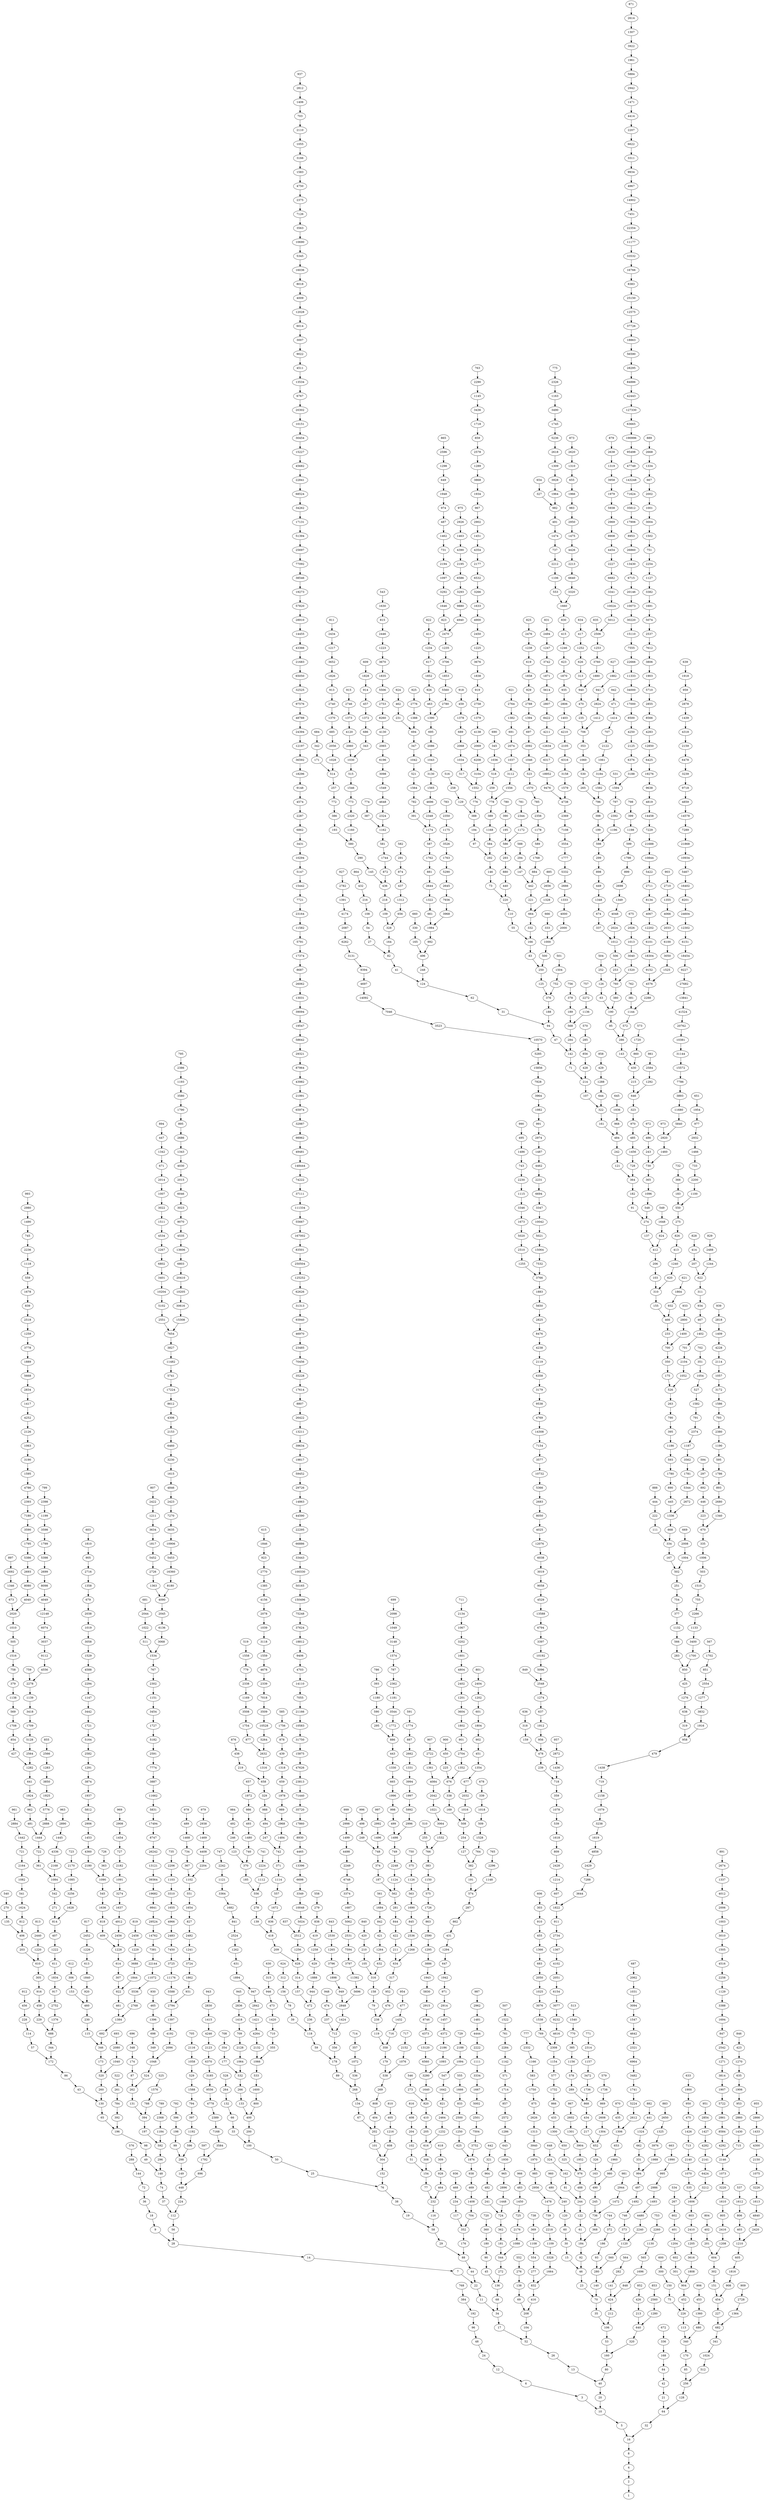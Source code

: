 strict digraph  {
	2 -> 1;
	3 -> 10;
	4 -> 2;
	5 -> 16;
	6 -> 3;
	7 -> 22;
	8 -> 4;
	9 -> 28;
	10 -> 5;
	11 -> 34;
	12 -> 6;
	13 -> 40;
	14 -> 7;
	15 -> 46;
	16 -> 8;
	17 -> 52;
	18 -> 9;
	19 -> 58;
	20 -> 10;
	21 -> 64;
	22 -> 11;
	23 -> 70;
	24 -> 12;
	25 -> 76;
	26 -> 13;
	27 -> 82;
	28 -> 14;
	29 -> 88;
	30 -> 15;
	31 -> 94;
	32 -> 16;
	33 -> 100;
	4130 -> 2065;
	35 -> 106;
	36 -> 18;
	4102 -> 2051;
	38 -> 19;
	39 -> 118;
	40 -> 20;
	41 -> 124;
	42 -> 21;
	43 -> 130;
	44 -> 22;
	45 -> 136;
	46 -> 23;
	47 -> 142;
	48 -> 24;
	49 -> 148;
	50 -> 25;
	51 -> 154;
	52 -> 26;
	53 -> 160;
	54 -> 27;
	8201 -> 24604;
	56 -> 28;
	57 -> 172;
	58 -> 29;
	59 -> 178;
	60 -> 30;
	61 -> 184;
	62 -> 31;
	63 -> 190;
	64 -> 32;
	65 -> 196;
	66 -> 33;
	67 -> 202;
	68 -> 34;
	69 -> 208;
	70 -> 35;
	71 -> 214;
	72 -> 36;
	73 -> 220;
	74 -> 37;
	75 -> 226;
	76 -> 38;
	77 -> 232;
	78 -> 39;
	79 -> 238;
	80 -> 40;
	81 -> 244;
	82 -> 41;
	83 -> 250;
	84 -> 42;
	85 -> 256;
	86 -> 43;
	87 -> 262;
	88 -> 44;
	89 -> 268;
	90 -> 45;
	91 -> 274;
	92 -> 46;
	93 -> 280;
	55 -> 166;
	95 -> 286;
	96 -> 48;
	97 -> 292;
	98 -> 49;
	99 -> 298;
	100 -> 50;
	101 -> 304;
	102 -> 51;
	103 -> 310;
	104 -> 52;
	105 -> 316;
	106 -> 53;
	107 -> 322;
	108 -> 54;
	16402 -> 8201;
	110 -> 55;
	111 -> 334;
	112 -> 56;
	113 -> 340;
	4210 -> 2105;
	115 -> 346;
	116 -> 58;
	117 -> 352;
	118 -> 59;
	119 -> 358;
	120 -> 60;
	121 -> 364;
	122 -> 61;
	123 -> 370;
	124 -> 62;
	125 -> 376;
	126 -> 63;
	127 -> 382;
	128 -> 64;
	129 -> 388;
	130 -> 65;
	131 -> 394;
	132 -> 66;
	133 -> 400;
	134 -> 67;
	135 -> 406;
	136 -> 68;
	137 -> 412;
	138 -> 69;
	139 -> 418;
	140 -> 70;
	141 -> 424;
	4238 -> 2119;
	143 -> 430;
	144 -> 72;
	4120 -> 2060;
	146 -> 73;
	147 -> 442;
	148 -> 74;
	149 -> 448;
	4246 -> 2123;
	151 -> 454;
	152 -> 76;
	153 -> 460;
	4250 -> 2125;
	155 -> 466;
	156 -> 78;
	157 -> 472;
	158 -> 79;
	159 -> 478;
	160 -> 80;
	161 -> 484;
	162 -> 81;
	163 -> 490;
	164 -> 82;
	165 -> 496;
	166 -> 83;
	167 -> 502;
	4264 -> 2132;
	169 -> 508;
	170 -> 85;
	171 -> 514;
	172 -> 86;
	173 -> 520;
	174 -> 87;
	175 -> 526;
	176 -> 88;
	177 -> 532;
	178 -> 89;
	179 -> 538;
	180 -> 90;
	181 -> 544;
	182 -> 91;
	183 -> 550;
	184 -> 92;
	185 -> 556;
	186 -> 93;
	187 -> 562;
	188 -> 94;
	189 -> 568;
	190 -> 95;
	191 -> 574;
	192 -> 96;
	193 -> 580;
	194 -> 97;
	195 -> 586;
	4292 -> 2146;
	197 -> 592;
	198 -> 99;
	199 -> 598;
	200 -> 100;
	201 -> 604;
	202 -> 101;
	203 -> 610;
	204 -> 102;
	205 -> 616;
	206 -> 103;
	207 -> 622;
	208 -> 104;
	209 -> 628;
	210 -> 105;
	211 -> 634;
	212 -> 106;
	213 -> 640;
	214 -> 107;
	215 -> 646;
	216 -> 108;
	217 -> 652;
	218 -> 109;
	219 -> 658;
	220 -> 110;
	221 -> 664;
	222 -> 111;
	223 -> 670;
	224 -> 112;
	225 -> 676;
	226 -> 113;
	227 -> 682;
	228 -> 114;
	229 -> 688;
	230 -> 115;
	231 -> 694;
	232 -> 116;
	233 -> 700;
	234 -> 117;
	235 -> 706;
	236 -> 118;
	237 -> 712;
	238 -> 119;
	239 -> 718;
	240 -> 120;
	241 -> 724;
	242 -> 121;
	243 -> 730;
	244 -> 122;
	245 -> 736;
	246 -> 123;
	37111 -> 111334;
	248 -> 124;
	249 -> 748;
	250 -> 125;
	251 -> 754;
	252 -> 126;
	253 -> 760;
	254 -> 127;
	255 -> 766;
	256 -> 128;
	257 -> 772;
	258 -> 129;
	259 -> 778;
	438 -> 219;
	261 -> 784;
	262 -> 131;
	263 -> 790;
	4360 -> 2180;
	265 -> 796;
	266 -> 133;
	267 -> 802;
	268 -> 134;
	269 -> 808;
	270 -> 135;
	271 -> 814;
	272 -> 136;
	273 -> 820;
	274 -> 137;
	275 -> 826;
	276 -> 138;
	4373 -> 13120;
	278 -> 139;
	279 -> 838;
	280 -> 140;
	281 -> 844;
	20762 -> 10381;
	283 -> 850;
	8476 -> 4238;
	285 -> 856;
	286 -> 143;
	287 -> 862;
	288 -> 144;
	289 -> 868;
	290 -> 145;
	291 -> 874;
	292 -> 146;
	293 -> 880;
	4390 -> 2195;
	295 -> 886;
	296 -> 148;
	297 -> 892;
	298 -> 149;
	299 -> 898;
	300 -> 150;
	301 -> 904;
	302 -> 151;
	303 -> 910;
	304 -> 152;
	305 -> 916;
	306 -> 153;
	307 -> 922;
	8500 -> 4250;
	309 -> 928;
	310 -> 155;
	311 -> 934;
	312 -> 156;
	313 -> 940;
	314 -> 157;
	315 -> 946;
	316 -> 158;
	317 -> 952;
	4414 -> 2207;
	319 -> 958;
	320 -> 160;
	321 -> 964;
	322 -> 161;
	323 -> 970;
	324 -> 162;
	325 -> 976;
	326 -> 163;
	327 -> 982;
	328 -> 164;
	329 -> 988;
	4426 -> 2213;
	331 -> 994;
	332 -> 166;
	738 -> 369;
	334 -> 167;
	335 -> 1006;
	336 -> 168;
	337 -> 1012;
	338 -> 169;
	339 -> 1018;
	340 -> 170;
	341 -> 1024;
	342 -> 171;
	343 -> 1030;
	344 -> 172;
	345 -> 1036;
	346 -> 173;
	347 -> 1042;
	348 -> 174;
	349 -> 1048;
	350 -> 175;
	351 -> 1054;
	352 -> 176;
	353 -> 1060;
	127330 -> 63665;
	355 -> 1066;
	356 -> 178;
	111334 -> 55667;
	4454 -> 2227;
	359 -> 1078;
	360 -> 180;
	361 -> 1084;
	362 -> 181;
	13031 -> 39094;
	364 -> 182;
	365 -> 1096;
	366 -> 183;
	367 -> 1102;
	368 -> 184;
	4465 -> 13396;
	370 -> 185;
	371 -> 1114;
	372 -> 186;
	373 -> 1120;
	8566 -> 4283;
	375 -> 1126;
	376 -> 188;
	377 -> 1132;
	378 -> 189;
	379 -> 1138;
	380 -> 190;
	381 -> 1144;
	382 -> 191;
	383 -> 1150;
	4480 -> 2240;
	385 -> 1156;
	386 -> 193;
	387 -> 1162;
	388 -> 194;
	389 -> 1168;
	390 -> 195;
	391 -> 1174;
	8584 -> 4292;
	393 -> 1180;
	394 -> 197;
	395 -> 1186;
	396 -> 198;
	397 -> 1192;
	398 -> 199;
	399 -> 1198;
	400 -> 200;
	401 -> 1204;
	4498 -> 2249;
	403 -> 1210;
	404 -> 202;
	4846 -> 2423;
	406 -> 203;
	407 -> 1222;
	408 -> 204;
	409 -> 1228;
	410 -> 205;
	411 -> 1234;
	412 -> 206;
	413 -> 1240;
	414 -> 207;
	4511 -> 13534;
	416 -> 208;
	417 -> 1252;
	418 -> 209;
	419 -> 1258;
	8612 -> 4306;
	421 -> 1264;
	422 -> 211;
	423 -> 1270;
	424 -> 212;
	425 -> 1276;
	426 -> 213;
	427 -> 1282;
	428 -> 214;
	429 -> 1288;
	430 -> 215;
	431 -> 1294;
	432 -> 216;
	433 -> 1300;
	434 -> 217;
	435 -> 1306;
	436 -> 218;
	437 -> 1312;
	4534 -> 2267;
	439 -> 1318;
	440 -> 220;
	441 -> 1324;
	442 -> 221;
	443 -> 1330;
	444 -> 222;
	445 -> 1336;
	446 -> 223;
	447 -> 1342;
	448 -> 224;
	449 -> 1348;
	450 -> 225;
	451 -> 1354;
	452 -> 226;
	453 -> 1360;
	454 -> 227;
	455 -> 1366;
	456 -> 228;
	457 -> 1372;
	458 -> 229;
	459 -> 1378;
	460 -> 230;
	461 -> 1384;
	462 -> 231;
	463 -> 1390;
	464 -> 232;
	465 -> 1396;
	466 -> 233;
	467 -> 1402;
	468 -> 234;
	4174 -> 2087;
	470 -> 235;
	471 -> 1414;
	472 -> 236;
	473 -> 1420;
	474 -> 237;
	475 -> 1426;
	476 -> 238;
	4858 -> 2429;
	4574 -> 2287;
	479 -> 1438;
	480 -> 240;
	481 -> 1444;
	482 -> 241;
	483 -> 1450;
	484 -> 242;
	485 -> 1456;
	486 -> 243;
	487 -> 1462;
	488 -> 244;
	33532 -> 16766;
	490 -> 245;
	491 -> 1474;
	4588 -> 2294;
	493 -> 1480;
	74222 -> 37111;
	8687 -> 26062;
	496 -> 248;
	497 -> 1492;
	498 -> 249;
	499 -> 1498;
	500 -> 250;
	501 -> 1504;
	502 -> 251;
	503 -> 1510;
	504 -> 252;
	505 -> 1516;
	506 -> 253;
	507 -> 1522;
	508 -> 254;
	509 -> 1528;
	510 -> 255;
	511 -> 1534;
	512 -> 256;
	513 -> 1540;
	514 -> 257;
	515 -> 1546;
	516 -> 258;
	517 -> 1552;
	518 -> 259;
	519 -> 1558;
	520 -> 260;
	521 -> 1564;
	522 -> 261;
	523 -> 1570;
	524 -> 262;
	525 -> 1576;
	526 -> 263;
	527 -> 1582;
	528 -> 264;
	529 -> 1588;
	530 -> 265;
	531 -> 1594;
	532 -> 266;
	533 -> 1600;
	534 -> 267;
	535 -> 1606;
	536 -> 268;
	537 -> 1612;
	538 -> 269;
	539 -> 1618;
	540 -> 270;
	541 -> 1624;
	542 -> 271;
	543 -> 1630;
	544 -> 272;
	545 -> 1636;
	4642 -> 2321;
	547 -> 1642;
	548 -> 274;
	549 -> 1648;
	550 -> 275;
	551 -> 1654;
	552 -> 276;
	553 -> 1660;
	554 -> 277;
	8747 -> 26242;
	556 -> 278;
	557 -> 1672;
	558 -> 279;
	559 -> 1678;
	560 -> 280;
	561 -> 1684;
	12850 -> 6425;
	563 -> 1690;
	41524 -> 20762;
	565 -> 1696;
	566 -> 283;
	567 -> 1702;
	568 -> 284;
	569 -> 1708;
	570 -> 285;
	571 -> 1714;
	572 -> 286;
	573 -> 1720;
	574 -> 287;
	575 -> 1726;
	576 -> 288;
	4192 -> 2096;
	578 -> 289;
	579 -> 1738;
	580 -> 290;
	581 -> 1744;
	4678 -> 2339;
	583 -> 1750;
	584 -> 292;
	585 -> 1756;
	586 -> 293;
	587 -> 1762;
	588 -> 294;
	589 -> 1768;
	590 -> 295;
	591 -> 1774;
	592 -> 296;
	593 -> 1780;
	594 -> 297;
	595 -> 1786;
	596 -> 298;
	597 -> 1792;
	598 -> 299;
	599 -> 1798;
	4696 -> 2348;
	601 -> 1804;
	602 -> 301;
	603 -> 1810;
	604 -> 302;
	605 -> 1816;
	606 -> 303;
	607 -> 1822;
	608 -> 304;
	609 -> 1828;
	610 -> 305;
	611 -> 1834;
	612 -> 306;
	613 -> 1840;
	614 -> 307;
	8807 -> 26422;
	616 -> 308;
	617 -> 1852;
	618 -> 309;
	619 -> 1858;
	620 -> 310;
	621 -> 1864;
	622 -> 311;
	623 -> 1870;
	624 -> 312;
	625 -> 1876;
	626 -> 313;
	627 -> 1882;
	628 -> 314;
	629 -> 1888;
	630 -> 315;
	631 -> 1894;
	632 -> 316;
	633 -> 1900;
	634 -> 317;
	635 -> 1906;
	636 -> 318;
	637 -> 1912;
	638 -> 319;
	639 -> 1918;
	640 -> 320;
	641 -> 1924;
	4738 -> 2369;
	643 -> 1930;
	644 -> 322;
	645 -> 1936;
	646 -> 323;
	647 -> 1942;
	250504 -> 125252;
	649 -> 1948;
	650 -> 325;
	651 -> 1954;
	652 -> 326;
	653 -> 1960;
	4750 -> 2375;
	655 -> 1966;
	840 -> 420;
	657 -> 1972;
	658 -> 329;
	659 -> 1978;
	660 -> 330;
	661 -> 1984;
	662 -> 331;
	663 -> 1990;
	664 -> 332;
	665 -> 1996;
	666 -> 333;
	667 -> 2002;
	668 -> 334;
	669 -> 2008;
	670 -> 335;
	671 -> 2014;
	672 -> 336;
	4769 -> 14308;
	674 -> 337;
	33443 -> 100330;
	676 -> 338;
	677 -> 2032;
	678 -> 339;
	679 -> 2038;
	680 -> 340;
	681 -> 2044;
	682 -> 341;
	683 -> 2050;
	684 -> 342;
	685 -> 2056;
	686 -> 343;
	687 -> 2062;
	688 -> 344;
	689 -> 2068;
	4786 -> 2393;
	691 -> 2074;
	692 -> 346;
	693 -> 2080;
	694 -> 347;
	695 -> 2086;
	696 -> 348;
	697 -> 2092;
	698 -> 349;
	699 -> 2098;
	700 -> 350;
	701 -> 2104;
	702 -> 351;
	703 -> 2110;
	704 -> 352;
	705 -> 2116;
	706 -> 353;
	42443 -> 127330;
	4804 -> 2402;
	709 -> 2128;
	710 -> 355;
	711 -> 2134;
	712 -> 356;
	713 -> 2140;
	714 -> 357;
	715 -> 2146;
	8908 -> 4454;
	717 -> 2152;
	718 -> 359;
	719 -> 2158;
	720 -> 360;
	721 -> 2164;
	722 -> 361;
	4819 -> 14458;
	724 -> 362;
	725 -> 2176;
	726 -> 363;
	727 -> 2182;
	728 -> 364;
	729 -> 2188;
	730 -> 365;
	731 -> 2194;
	732 -> 366;
	2170 -> 1085;
	734 -> 367;
	735 -> 2206;
	736 -> 368;
	737 -> 2212;
	8930 -> 4465;
	739 -> 2218;
	740 -> 370;
	741 -> 2224;
	742 -> 371;
	743 -> 2230;
	744 -> 372;
	745 -> 2236;
	746 -> 373;
	17131 -> 51394;
	748 -> 374;
	749 -> 2248;
	750 -> 375;
	751 -> 2254;
	752 -> 376;
	753 -> 2260;
	754 -> 377;
	755 -> 2266;
	756 -> 378;
	757 -> 2272;
	758 -> 379;
	759 -> 2278;
	760 -> 380;
	5588 -> 2794;
	762 -> 381;
	4859 -> 14578;
	764 -> 382;
	765 -> 2296;
	766 -> 383;
	767 -> 2302;
	768 -> 384;
	769 -> 2308;
	770 -> 385;
	771 -> 2314;
	772 -> 386;
	773 -> 2320;
	774 -> 387;
	775 -> 2326;
	776 -> 388;
	777 -> 2332;
	778 -> 389;
	779 -> 2338;
	780 -> 390;
	781 -> 2344;
	782 -> 391;
	783 -> 2350;
	784 -> 392;
	785 -> 2356;
	786 -> 393;
	787 -> 2362;
	788 -> 394;
	789 -> 2368;
	790 -> 395;
	791 -> 2374;
	792 -> 396;
	793 -> 2380;
	794 -> 397;
	795 -> 2386;
	796 -> 398;
	797 -> 2392;
	798 -> 399;
	799 -> 2398;
	800 -> 400;
	801 -> 2404;
	802 -> 401;
	803 -> 2410;
	4900 -> 2450;
	805 -> 2416;
	806 -> 403;
	807 -> 2422;
	808 -> 404;
	809 -> 2428;
	810 -> 405;
	811 -> 2434;
	812 -> 406;
	813 -> 2440;
	814 -> 407;
	815 -> 2446;
	816 -> 408;
	817 -> 2452;
	818 -> 409;
	819 -> 2458;
	820 -> 410;
	821 -> 2464;
	822 -> 411;
	823 -> 2470;
	70456 -> 35228;
	825 -> 2476;
	826 -> 413;
	827 -> 2482;
	828 -> 414;
	22666 -> 11333;
	9022 -> 4511;
	831 -> 2494;
	832 -> 416;
	833 -> 2500;
	834 -> 417;
	835 -> 2506;
	836 -> 418;
	837 -> 2512;
	838 -> 419;
	839 -> 2518;
	17224 -> 8612;
	841 -> 2524;
	842 -> 421;
	843 -> 2530;
	4940 -> 2470;
	845 -> 2536;
	846 -> 423;
	847 -> 2542;
	848 -> 424;
	824 -> 412;
	850 -> 425;
	851 -> 2554;
	852 -> 426;
	142 -> 71;
	854 -> 427;
	855 -> 2566;
	856 -> 428;
	857 -> 2572;
	858 -> 429;
	859 -> 2578;
	860 -> 430;
	861 -> 2584;
	37726 -> 18863;
	863 -> 2590;
	864 -> 432;
	865 -> 2596;
	9058 -> 4529;
	867 -> 2602;
	868 -> 434;
	869 -> 2608;
	4966 -> 2483;
	4967 -> 14902;
	872 -> 436;
	873 -> 2620;
	874 -> 437;
	1511 -> 4534;
	876 -> 438;
	877 -> 2632;
	878 -> 439;
	879 -> 2638;
	880 -> 440;
	881 -> 2644;
	882 -> 441;
	883 -> 2650;
	884 -> 442;
	830 -> 415;
	886 -> 443;
	887 -> 2662;
	888 -> 444;
	889 -> 2668;
	890 -> 445;
	891 -> 2674;
	892 -> 446;
	893 -> 2680;
	894 -> 447;
	895 -> 2686;
	896 -> 448;
	13120 -> 6560;
	898 -> 449;
	899 -> 2698;
	900 -> 450;
	901 -> 2704;
	902 -> 451;
	903 -> 2710;
	904 -> 452;
	905 -> 2716;
	5002 -> 2501;
	907 -> 2722;
	908 -> 454;
	909 -> 2728;
	910 -> 455;
	911 -> 2734;
	912 -> 456;
	913 -> 2740;
	914 -> 457;
	915 -> 2746;
	5012 -> 2506;
	917 -> 2752;
	918 -> 459;
	919 -> 2758;
	920 -> 460;
	921 -> 2764;
	922 -> 461;
	13211 -> 39634;
	5020 -> 2510;
	154 -> 77;
	926 -> 463;
	927 -> 2782;
	928 -> 464;
	929 -> 2788;
	930 -> 465;
	931 -> 2794;
	932 -> 466;
	933 -> 2800;
	934 -> 467;
	935 -> 2806;
	936 -> 468;
	937 -> 2812;
	938 -> 469;
	939 -> 2818;
	940 -> 470;
	941 -> 2824;
	942 -> 471;
	943 -> 2830;
	944 -> 472;
	945 -> 2836;
	946 -> 473;
	947 -> 2842;
	948 -> 474;
	949 -> 2848;
	950 -> 475;
	951 -> 2854;
	952 -> 476;
	953 -> 2860;
	954 -> 477;
	955 -> 2866;
	956 -> 478;
	957 -> 2872;
	958 -> 479;
	959 -> 2878;
	9152 -> 4576;
	961 -> 2884;
	962 -> 481;
	963 -> 2890;
	964 -> 482;
	965 -> 2896;
	966 -> 483;
	967 -> 2902;
	968 -> 484;
	844 -> 422;
	970 -> 485;
	971 -> 2914;
	972 -> 486;
	973 -> 2920;
	974 -> 487;
	975 -> 2926;
	976 -> 488;
	977 -> 2932;
	5074 -> 2537;
	979 -> 2938;
	980 -> 490;
	981 -> 2944;
	982 -> 491;
	983 -> 2950;
	984 -> 492;
	985 -> 2956;
	986 -> 493;
	987 -> 2962;
	988 -> 494;
	989 -> 2968;
	17374 -> 8687;
	991 -> 2974;
	992 -> 496;
	993 -> 2980;
	994 -> 497;
	995 -> 2986;
	996 -> 498;
	997 -> 2992;
	998 -> 499;
	849 -> 2548;
	1000 -> 500;
	1001 -> 3004;
	1003 -> 3010;
	1004 -> 502;
	5102 -> 2551;
	1007 -> 3022;
	168 -> 84;
	1010 -> 505;
	1012 -> 506;
	1013 -> 3040;
	1016 -> 508;
	29524 -> 14762;
	1018 -> 509;
	1019 -> 3058;
	1021 -> 3064;
	1022 -> 511;
	853 -> 2560;
	1024 -> 512;
	1025 -> 3076;
	34 -> 17;
	1028 -> 514;
	4535 -> 13606;
	1030 -> 515;
	1031 -> 3094;
	5128 -> 2564;
	1034 -> 517;
	9227 -> 27682;
	1036 -> 518;
	1037 -> 3112;
	1039 -> 3118;
	9232 -> 4616;
	1042 -> 521;
	1043 -> 3130;
	716 -> 358;
	1046 -> 523;
	1048 -> 524;
	1049 -> 3148;
	5147 -> 15442;
	1052 -> 526;
	1054 -> 527;
	1055 -> 3166;
	1057 -> 3172;
	1058 -> 529;
	1060 -> 530;
	1061 -> 3184;
	1063 -> 3190;
	1064 -> 532;
	1066 -> 533;
	1067 -> 3202;
	5164 -> 2582;
	1070 -> 535;
	1072 -> 536;
	1073 -> 3220;
	1075 -> 3226;
	1076 -> 538;
	862 -> 431;
	1078 -> 539;
	1079 -> 3238;
	1082 -> 541;
	1084 -> 542;
	1085 -> 3256;
	5182 -> 2591;
	1088 -> 544;
	1090 -> 545;
	1091 -> 3274;
	2230 -> 1115;
	1094 -> 547;
	1096 -> 548;
	1097 -> 3292;
	1100 -> 550;
	866 -> 433;
	1102 -> 551;
	1103 -> 3310;
	1106 -> 553;
	1108 -> 554;
	1109 -> 3328;
	17494 -> 8747;
	1111 -> 3334;
	1112 -> 556;
	1114 -> 557;
	1115 -> 3346;
	4282 -> 2141;
	1118 -> 559;
	1120 -> 560;
	1121 -> 3364;
	4283 -> 12850;
	1124 -> 562;
	870 -> 435;
	1126 -> 563;
	1127 -> 3382;
	5224 -> 2612;
	1129 -> 3388;
	1130 -> 565;
	871 -> 2614;
	1132 -> 566;
	1133 -> 3400;
	1136 -> 568;
	1138 -> 569;
	1139 -> 3418;
	5236 -> 2618;
	13430 -> 6715;
	1144 -> 572;
	1145 -> 3436;
	1147 -> 3442;
	1148 -> 574;
	1150 -> 575;
	1151 -> 3454;
	1154 -> 577;
	875 -> 2626;
	1156 -> 578;
	1157 -> 3472;
	1160 -> 580;
	1162 -> 581;
	1163 -> 3490;
	2242 -> 1121;
	1166 -> 583;
	5264 -> 2632;
	1169 -> 3508;
	1172 -> 586;
	9070 -> 4535;
	1174 -> 587;
	1175 -> 3526;
	196 -> 98;
	1178 -> 589;
	1180 -> 590;
	1181 -> 3544;
	1184 -> 592;
	1186 -> 593;
	1187 -> 3562;
	5285 -> 15856;
	1190 -> 595;
	1192 -> 596;
	1193 -> 3580;
	5290 -> 2645;
	1196 -> 598;
	1198 -> 599;
	1199 -> 3598;
	1201 -> 3604;
	9394 -> 4697;
	21683 -> 65050;
	1204 -> 602;
	1205 -> 3616;
	21688 -> 10844;
	1210 -> 605;
	1211 -> 3634;
	1214 -> 607;
	885 -> 2656;
	1216 -> 608;
	1217 -> 3652;
	1220 -> 610;
	1222 -> 611;
	1223 -> 3670;
	1225 -> 3676;
	1226 -> 613;
	1228 -> 614;
	1229 -> 3688;
	17614 -> 8807;
	1232 -> 616;
	1234 -> 617;
	1235 -> 3706;
	5332 -> 2666;
	4318 -> 2159;
	1238 -> 619;
	1240 -> 620;
	1241 -> 3724;
	1244 -> 622;
	13534 -> 6767;
	1247 -> 3742;
	5344 -> 2672;
	5345 -> 16036;
	1250 -> 625;
	1252 -> 626;
	1253 -> 3760;
	1255 -> 3766;
	1256 -> 628;
	1258 -> 629;
	1259 -> 3778;
	4306 -> 2153;
	1262 -> 631;
	1264 -> 632;
	1265 -> 3796;
	1268 -> 634;
	1270 -> 635;
	1271 -> 3814;
	2770 -> 1385;
	1274 -> 637;
	1276 -> 638;
	1277 -> 3832;
	1280 -> 640;
	1282 -> 641;
	1283 -> 3850;
	9476 -> 4738;
	1286 -> 643;
	897 -> 2692;
	1288 -> 644;
	1289 -> 3868;
	95498 -> 47749;
	1291 -> 3874;
	1292 -> 646;
	1294 -> 647;
	1295 -> 3886;
	58642 -> 29321;
	13588 -> 6794;
	1301 -> 3904;
	5398 -> 2699;
	1304 -> 652;
	1306 -> 653;
	1307 -> 3922;
	1309 -> 3928;
	1310 -> 655;
	1312 -> 656;
	1313 -> 3940;
	32987 -> 98962;
	1316 -> 658;
	7046 -> 3523;
	13606 -> 6803;
	1319 -> 3958;
	145 -> 436;
	1322 -> 661;
	1324 -> 662;
	1325 -> 3976;
	5422 -> 2711;
	1328 -> 664;
	1330 -> 665;
	1331 -> 3994;
	1333 -> 4000;
	1334 -> 667;
	1336 -> 668;
	1337 -> 4012;
	4228 -> 2114;
	1340 -> 670;
	906 -> 453;
	1342 -> 671;
	1343 -> 4030;
	9538 -> 4769;
	1348 -> 674;
	1349 -> 4048;
	66886 -> 33443;
	1352 -> 676;
	1354 -> 677;
	1355 -> 4066;
	5452 -> 2726;
	5453 -> 16360;
	1358 -> 679;
	1360 -> 680;
	1361 -> 4084;
	1363 -> 4090;
	9556 -> 4778;
	1682 -> 841;
	1367 -> 4102;
	1370 -> 685;
	5467 -> 16402;
	1372 -> 686;
	1373 -> 4120;
	1376 -> 688;
	1378 -> 689;
	1379 -> 4138;
	8422 -> 4211;
	1382 -> 691;
	1384 -> 692;
	1385 -> 4156;
	21868 -> 10934;
	1390 -> 695;
	1391 -> 4174;
	1394 -> 697;
	4138 -> 2069;
	1396 -> 698;
	1397 -> 4192;
	1400 -> 700;
	916 -> 458;
	1402 -> 701;
	1403 -> 4210;
	1406 -> 703;
	1408 -> 704;
	1600 -> 800;
	5506 -> 2753;
	1412 -> 706;
	1414 -> 707;
	1415 -> 4246;
	2284 -> 1142;
	1418 -> 709;
	1420 -> 710;
	1421 -> 4264;
	1424 -> 712;
	9112 -> 4556;
	1426 -> 713;
	1427 -> 4282;
	28910 -> 14455;
	1430 -> 715;
	1432 -> 716;
	1433 -> 4300;
	1436 -> 718;
	1438 -> 719;
	1439 -> 4318;
	5536 -> 2768;
	4336 -> 2168;
	1442 -> 721;
	923 -> 2770;
	1444 -> 722;
	1445 -> 4336;
	9638 -> 4819;
	1448 -> 724;
	924 -> 462;
	1450 -> 725;
	1451 -> 4354;
	1453 -> 4360;
	1454 -> 727;
	925 -> 2776;
	1456 -> 728;
	1457 -> 4372;
	1460 -> 730;
	1462 -> 731;
	1463 -> 4390;
	5560 -> 2780;
	1466 -> 733;
	1468 -> 734;
	1469 -> 4408;
	1471 -> 4414;
	1472 -> 736;
	5024 -> 2512;
	1474 -> 737;
	1475 -> 4426;
	17860 -> 8930;
	1478 -> 739;
	1480 -> 740;
	1481 -> 4444;
	247 -> 742;
	1484 -> 742;
	26062 -> 13031;
	1487 -> 4462;
	1490 -> 745;
	1492 -> 746;
	1493 -> 4480;
	34262 -> 17131;
	1496 -> 748;
	1498 -> 749;
	1499 -> 4498;
	1502 -> 751;
	1504 -> 752;
	1505 -> 4516;
	1510 -> 755;
	21991 -> 65974;
	1516 -> 758;
	5614 -> 2807;
	1520 -> 760;
	1522 -> 761;
	1525 -> 4576;
	9718 -> 4859;
	1528 -> 764;
	1529 -> 4588;
	1532 -> 766;
	1534 -> 767;
	1538 -> 769;
	1540 -> 770;
	1546 -> 773;
	1547 -> 4642;
	30220 -> 15110;
	1549 -> 4648;
	1552 -> 776;
	13841 -> 41524;
	5650 -> 2825;
	1556 -> 778;
	1558 -> 779;
	1559 -> 4678;
	260 -> 130;
	1564 -> 782;
	1565 -> 4696;
	1570 -> 785;
	5668 -> 2834;
	1574 -> 787;
	1576 -> 788;
	1579 -> 4738;
	83501 -> 250504;
	1582 -> 791;
	1583 -> 4750;
	264 -> 132;
	1586 -> 793;
	1588 -> 794;
	1592 -> 796;
	1594 -> 797;
	1595 -> 4786;
	5696 -> 2848;
	1601 -> 4804;
	747 -> 2242;
	1606 -> 803;
	1610 -> 805;
	1612 -> 806;
	1613 -> 4840;
	5710 -> 2855;
	1615 -> 4846;
	15875 -> 47626;
	1618 -> 809;
	1619 -> 4858;
	1624 -> 812;
	5722 -> 2861;
	1628 -> 814;
	1630 -> 815;
	1633 -> 4900;
	1636 -> 818;
	1637 -> 4912;
	1640 -> 820;
	9148 -> 4574;
	1642 -> 821;
	5741 -> 17224;
	1646 -> 823;
	1648 -> 824;
	9841 -> 29524;
	1654 -> 827;
	1655 -> 4966;
	4372 -> 2186;
	1660 -> 830;
	277 -> 832;
	22144 -> 11072;
	960 -> 480;
	1666 -> 833;
	1667 -> 5002;
	804 -> 402;
	1672 -> 836;
	1673 -> 5020;
	1678 -> 839;
	5776 -> 2888;
	13121 -> 39364;
	38546 -> 19273;
	1684 -> 842;
	1687 -> 5062;
	9880 -> 4940;
	1690 -> 845;
	1691 -> 5074;
	282 -> 141;
	1694 -> 847;
	5791 -> 17374;
	1696 -> 848;
	1700 -> 850;
	5062 -> 2531;
	1702 -> 851;
	284 -> 142;
	1708 -> 854;
	1709 -> 5128;
	1366 -> 683;
	1714 -> 857;
	5812 -> 2906;
	1718 -> 859;
	969 -> 2908;
	1720 -> 860;
	1721 -> 5164;
	12575 -> 37726;
	1726 -> 863;
	1727 -> 5182;
	1732 -> 866;
	5830 -> 2915;
	5831 -> 17494;
	1736 -> 868;
	1738 -> 869;
	1741 -> 5224;
	9934 -> 4967;
	1744 -> 872;
	1745 -> 5236;
	3022 -> 1511;
	1750 -> 875;
	1754 -> 877;
	1756 -> 878;
	1762 -> 881;
	1763 -> 5290;
	294 -> 147;
	17906 -> 8953;
	1768 -> 884;
	1772 -> 886;
	978 -> 489;
	1774 -> 887;
	1777 -> 5332;
	1780 -> 890;
	1781 -> 5344;
	30454 -> 15227;
	1786 -> 893;
	5884 -> 2942;
	1790 -> 895;
	1792 -> 896;
	1664 -> 832;
	1795 -> 5386;
	1798 -> 899;
	1799 -> 5398;
	1802 -> 901;
	14092 -> 7046;
	26242 -> 13121;
	1808 -> 904;
	1810 -> 905;
	22295 -> 66886;
	1816 -> 908;
	1817 -> 5452;
	1822 -> 911;
	1826 -> 913;
	1828 -> 914;
	10024 -> 5012;
	148444 -> 74222;
	1834 -> 917;
	1835 -> 5506;
	15064 -> 7532;
	1838 -> 919;
	1840 -> 920;
	5938 -> 2969;
	1844 -> 922;
	990 -> 495;
	26422 -> 13211;
	308 -> 154;
	10042 -> 5021;
	1852 -> 926;
	1853 -> 5560;
	10048 -> 5024;
	150496 -> 75248;
	1858 -> 929;
	1862 -> 931;
	1864 -> 932;
	1870 -> 935;
	1871 -> 5614;
	4408 -> 2204;
	22354 -> 11177;
	1876 -> 938;
	1880 -> 940;
	10073 -> 30220;
	1882 -> 941;
	1883 -> 5650;
	1888 -> 944;
	1889 -> 5668;
	1894 -> 947;
	5992 -> 2996;
	1898 -> 949;
	999 -> 2998;
	1900 -> 950;
	8383 -> 25150;
	1903 -> 5710;
	5096 -> 2548;
	1906 -> 953;
	1907 -> 5722;
	318 -> 159;
	1912 -> 956;
	46970 -> 23485;
	1916 -> 958;
	6014 -> 3007;
	18304 -> 9152;
	1924 -> 962;
	1925 -> 5776;
	1930 -> 965;
	1934 -> 967;
	4156 -> 2078;
	1936 -> 968;
	1937 -> 5812;
	1006 -> 503;
	6038 -> 3019;
	1943 -> 5830;
	30616 -> 15308;
	87964 -> 43982;
	6046 -> 3023;
	6748 -> 3374;
	1954 -> 977;
	10151 -> 30454;
	1960 -> 980;
	1961 -> 5884;
	1964 -> 982;
	7154 -> 3577;
	1966 -> 983;
	1970 -> 985;
	1972 -> 986;
	49481 -> 148444;
	6074 -> 3037;
	1979 -> 5938;
	330 -> 165;
	1982 -> 991;
	50165 -> 150496;
	1984 -> 992;
	1988 -> 994;
	1990 -> 995;
	71624 -> 35812;
	1996 -> 998;
	1997 -> 5992;
	333 -> 1000;
	10192 -> 5096;
	2002 -> 1001;
	6100 -> 3050;
	6101 -> 18304;
	2006 -> 1003;
	2008 -> 1004;
	10204 -> 5102;
	10205 -> 30616;
	2014 -> 1007;
	2015 -> 6046;
	2020 -> 1010;
	2024 -> 1012;
	100330 -> 50165;
	2032 -> 1016;
	2033 -> 6100;
	2038 -> 1019;
	6136 -> 3068;
	2042 -> 1021;
	2044 -> 1022;
	2045 -> 6136;
	2050 -> 1025;
	2051 -> 6154;
	6151 -> 18454;
	2056 -> 1028;
	6154 -> 3077;
	2060 -> 1030;
	2062 -> 1031;
	2065 -> 6196;
	2068 -> 1034;
	2069 -> 6208;
	18454 -> 9227;
	150 -> 75;
	2074 -> 1037;
	12634 -> 6317;
	2078 -> 1039;
	2080 -> 1040;
	690 -> 345;
	2086 -> 1043;
	2087 -> 6262;
	4444 -> 2222;
	2092 -> 1046;
	723 -> 2170;
	2096 -> 1048;
	2098 -> 1049;
	6196 -> 3098;
	10294 -> 5147;
	2104 -> 1052;
	2105 -> 6316;
	59452 -> 29726;
	2110 -> 1055;
	6208 -> 3104;
	2114 -> 1057;
	2116 -> 1058;
	2119 -> 6358;
	2122 -> 1061;
	2123 -> 6370;
	354 -> 177;
	2126 -> 1063;
	2128 -> 1064;
	2132 -> 1066;
	2134 -> 1067;
	2140 -> 1070;
	2141 -> 6424;
	357 -> 1072;
	1040 -> 520;
	2146 -> 1073;
	358 -> 179;
	2150 -> 1075;
	2152 -> 1076;
	2153 -> 6460;
	2158 -> 1079;
	2159 -> 6478;
	4300 -> 2150;
	6262 -> 3131;
	14455 -> 43366;
	2168 -> 1084;
	14458 -> 7229;
	2176 -> 1088;
	2177 -> 6532;
	363 -> 1090;
	2180 -> 1090;
	2182 -> 1091;
	2186 -> 1093;
	2188 -> 1094;
	10381 -> 31144;
	2194 -> 1097;
	2195 -> 6586;
	4462 -> 2231;
	2200 -> 1100;
	2204 -> 1102;
	2206 -> 1103;
	2207 -> 6622;
	2212 -> 1106;
	2213 -> 6640;
	369 -> 1108;
	2218 -> 1109;
	6316 -> 3158;
	6317 -> 18952;
	2222 -> 1111;
	2224 -> 1112;
	63665 -> 190996;
	2227 -> 6682;
	29726 -> 14863;
	39094 -> 19547;
	2231 -> 6694;
	2236 -> 1118;
	2240 -> 1120;
	51394 -> 25697;
	374 -> 187;
	2248 -> 1124;
	2249 -> 6748;
	2254 -> 1127;
	2258 -> 1129;
	2260 -> 1130;
	6358 -> 3179;
	2266 -> 1133;
	2267 -> 6802;
	2272 -> 1136;
	5840 -> 2920;
	6370 -> 3185;
	2278 -> 1139;
	6376 -> 3188;
	18812 -> 9406;
	26860 -> 13430;
	2287 -> 6862;
	2288 -> 1144;
	2290 -> 1145;
	16766 -> 8383;
	2294 -> 1147;
	2296 -> 1148;
	4516 -> 2258;
	2302 -> 1151;
	8260 -> 4130;
	384 -> 192;
	2308 -> 1154;
	2314 -> 1157;
	2320 -> 1160;
	2321 -> 6964;
	2324 -> 1162;
	2326 -> 1163;
	6424 -> 3212;
	6425 -> 19276;
	2332 -> 1166;
	10528 -> 5264;
	2338 -> 1169;
	2339 -> 7018;
	2344 -> 1172;
	2348 -> 1174;
	2350 -> 1175;
	392 -> 196;
	2356 -> 1178;
	98962 -> 49481;
	22841 -> 68524;
	2362 -> 1181;
	6460 -> 3230;
	2368 -> 1184;
	2369 -> 7108;
	125252 -> 62626;
	2374 -> 1187;
	2375 -> 7126;
	10570 -> 5285;
	761 -> 2284;
	2380 -> 1190;
	6478 -> 3239;
	2386 -> 1193;
	2389 -> 7168;
	10583 -> 31750;
	2392 -> 1196;
	2393 -> 7180;
	2398 -> 1199;
	2402 -> 1201;
	2404 -> 1202;
	43366 -> 21683;
	2410 -> 1205;
	402 -> 201;
	2416 -> 1208;
	55667 -> 167002;
	2420 -> 1210;
	2422 -> 1211;
	2423 -> 7270;
	2428 -> 1214;
	2429 -> 7288;
	405 -> 1216;
	2434 -> 1217;
	6532 -> 3266;
	763 -> 2290;
	2440 -> 1220;
	2446 -> 1223;
	2450 -> 1225;
	2452 -> 1226;
	2456 -> 1228;
	2458 -> 1229;
	35228 -> 17614;
	1093 -> 3280;
	6560 -> 3280;
	2470 -> 1235;
	31144 -> 15572;
	14762 -> 7381;
	2476 -> 1238;
	18863 -> 56590;
	2482 -> 1241;
	2483 -> 7450;
	2488 -> 1244;
	6586 -> 3293;
	415 -> 1246;
	2494 -> 1247;
	2464 -> 1232;
	10690 -> 5345;
	39364 -> 19682;
	2501 -> 7504;
	2506 -> 1253;
	2510 -> 1255;
	2512 -> 1256;
	3832 -> 1916;
	2518 -> 1259;
	420 -> 210;
	2524 -> 1262;
	6622 -> 3311;
	2530 -> 1265;
	2531 -> 7594;
	2536 -> 1268;
	2537 -> 7612;
	10732 -> 5366;
	2542 -> 1271;
	6640 -> 3320;
	2548 -> 1274;
	2551 -> 7654;
	13396 -> 6698;
	2554 -> 1277;
	2560 -> 1280;
	2564 -> 1282;
	2566 -> 1283;
	18952 -> 9476;
	47626 -> 23813;
	2572 -> 1286;
	14863 -> 44590;
	2578 -> 1289;
	190996 -> 95498;
	2582 -> 1291;
	2584 -> 1292;
	6682 -> 3341;
	2590 -> 1295;
	2591 -> 7774;
	2596 -> 1298;
	6694 -> 3347;
	4529 -> 13588;
	6698 -> 3349;
	2608 -> 1304;
	2612 -> 1306;
	2614 -> 1307;
	2618 -> 1309;
	6715 -> 20146;
	2620 -> 1310;
	2626 -> 1313;
	65974 -> 32987;
	25697 -> 77092;
	2632 -> 1316;
	1804 -> 902;
	8953 -> 26860;
	2638 -> 1319;
	32525 -> 97576;
	31313 -> 93940;
	2644 -> 1322;
	2645 -> 7936;
	2650 -> 1325;
	10844 -> 5422;
	2656 -> 1328;
	71440 -> 35720;
	2662 -> 1331;
	2666 -> 1333;
	2668 -> 1334;
	6767 -> 20302;
	2672 -> 1336;
	2674 -> 1337;
	2680 -> 1340;
	2683 -> 8050;
	23164 -> 11582;
	2686 -> 1343;
	2692 -> 1346;
	47749 -> 143248;
	6794 -> 3397;
	2699 -> 8098;
	2704 -> 1352;
	1409 -> 4228;
	6803 -> 20410;
	2710 -> 1355;
	2711 -> 8134;
	2500 -> 1250;
	10906 -> 5453;
	2716 -> 1358;
	2722 -> 1361;
	2726 -> 1363;
	2728 -> 1364;
	2734 -> 1367;
	2740 -> 1370;
	14110 -> 7055;
	10934 -> 5467;
	2746 -> 1373;
	2752 -> 1376;
	2753 -> 8260;
	1142 -> 571;
	2758 -> 1379;
	4556 -> 2278;
	2764 -> 1382;
	6862 -> 3431;
	2768 -> 1384;
	39634 -> 19817;
	2776 -> 1388;
	2780 -> 1390;
	2782 -> 1391;
	2788 -> 1394;
	2794 -> 1397;
	2800 -> 1400;
	2806 -> 1403;
	2807 -> 8422;
	2812 -> 1406;
	469 -> 1408;
	2818 -> 1409;
	15110 -> 7555;
	2824 -> 1412;
	2825 -> 8476;
	94 -> 47;
	2830 -> 1415;
	2834 -> 1417;
	2836 -> 1418;
	2842 -> 1421;
	2848 -> 1424;
	2854 -> 1427;
	2855 -> 8566;
	57820 -> 28910;
	2860 -> 1430;
	2861 -> 8584;
	477 -> 1432;
	2866 -> 1433;
	6964 -> 3482;
	478 -> 239;
	2872 -> 1436;
	2878 -> 1439;
	11072 -> 5536;
	4576 -> 2288;
	2884 -> 1442;
	1846 -> 923;
	2888 -> 1444;
	19273 -> 57820;
	2890 -> 1445;
	19276 -> 9638;
	2896 -> 1448;
	75248 -> 37624;
	2902 -> 1451;
	2906 -> 1453;
	2908 -> 1454;
	1168 -> 584;
	2914 -> 1457;
	2915 -> 8746;
	2920 -> 1460;
	7018 -> 3509;
	2926 -> 1463;
	2932 -> 1466;
	489 -> 1468;
	2938 -> 1469;
	15227 -> 45682;
	2942 -> 1471;
	2944 -> 1472;
	14578 -> 7289;
	2950 -> 1475;
	35720 -> 17860;
	492 -> 246;
	2956 -> 1478;
	7055 -> 21166;
	2962 -> 1481;
	494 -> 247;
	84886 -> 42443;
	2968 -> 1484;
	2969 -> 8908;
	495 -> 1486;
	2974 -> 1487;
	2980 -> 1490;
	11176 -> 5588;
	11177 -> 33532;
	2986 -> 1493;
	68524 -> 34262;
	2992 -> 1496;
	2996 -> 1498;
	2998 -> 1499;
	3004 -> 1502;
	23485 -> 70456;
	3007 -> 9022;
	3010 -> 1505;
	7108 -> 3554;
	3019 -> 9058;
	15308 -> 7654;
	62626 -> 31313;
	43982 -> 21991;
	3023 -> 9070;
	7126 -> 3563;
	3037 -> 9112;
	3040 -> 1520;
	35812 -> 17906;
	3050 -> 1525;
	8018 -> 4009;
	3058 -> 1529;
	3064 -> 1532;
	3068 -> 1534;
	7168 -> 3584;
	3076 -> 1538;
	3077 -> 9232;
	31750 -> 15875;
	7180 -> 3590;
	3094 -> 1547;
	3098 -> 1549;
	3104 -> 1552;
	27682 -> 13841;
	3112 -> 1556;
	1202 -> 601;
	3118 -> 1559;
	4616 -> 2308;
	3130 -> 1565;
	3131 -> 9394;
	7229 -> 21688;
	11333 -> 34000;
	3148 -> 1574;
	1208 -> 604;
	15442 -> 7721;
	3158 -> 1579;
	167002 -> 83501;
	19547 -> 58642;
	3166 -> 1583;
	3172 -> 1586;
	7270 -> 3635;
	3179 -> 9538;
	3184 -> 1592;
	3185 -> 9556;
	3188 -> 1594;
	9406 -> 4703;
	3190 -> 1595;
	7288 -> 3644;
	7289 -> 21868;
	11392 -> 5696;
	3202 -> 1601;
	3212 -> 1606;
	7532 -> 3766;
	3220 -> 1610;
	3226 -> 1613;
	3230 -> 1615;
	3238 -> 1619;
	3239 -> 9718;
	3256 -> 1628;
	3266 -> 1633;
	3274 -> 1637;
	546 -> 273;
	109 -> 328;
	3280 -> 1640;
	18296 -> 9148;
	15572 -> 7786;
	7381 -> 22144;
	11482 -> 5741;
	3292 -> 1646;
	3293 -> 9880;
	34000 -> 17000;
	19682 -> 9841;
	3310 -> 1655;
	3311 -> 9934;
	4648 -> 2324;
	1918 -> 959;
	3320 -> 1660;
	8746 -> 4373;
	3328 -> 1664;
	555 -> 1666;
	23813 -> 71440;
	3334 -> 1667;
	5021 -> 15064;
	3341 -> 10024;
	56590 -> 28295;
	3346 -> 1673;
	3347 -> 10042;
	3349 -> 10048;
	7450 -> 3725;
	7451 -> 22354;
	77092 -> 38546;
	97576 -> 48788;
	562 -> 281;
	3374 -> 1687;
	1246 -> 623;
	3382 -> 1691;
	564 -> 282;
	3388 -> 1694;
	11582 -> 5791;
	14902 -> 7451;
	3400 -> 1700;
	3401 -> 10204;
	7504 -> 3752;
	3418 -> 1709;
	143248 -> 71624;
	114 -> 57;
	3431 -> 10294;
	19817 -> 59452;
	3436 -> 1718;
	3442 -> 1721;
	25150 -> 12575;
	3454 -> 1727;
	7555 -> 22666;
	1942 -> 971;
	577 -> 1732;
	11662 -> 5831;
	3472 -> 1736;
	3482 -> 1741;
	11680 -> 5840;
	3490 -> 1745;
	582 -> 291;
	1948 -> 974;
	7594 -> 3797;
	37624 -> 18812;
	3508 -> 1754;
	3509 -> 10528;
	7612 -> 3806;
	1952 -> 976;
	3523 -> 10570;
	5366 -> 2683;
	3526 -> 1763;
	3544 -> 1772;
	2164 -> 1082;
	3554 -> 1777;
	7654 -> 3827;
	3562 -> 1781;
	3563 -> 10690;
	15856 -> 7928;
	3577 -> 10732;
	3580 -> 1790;
	3584 -> 1792;
	4211 -> 12634;
	3590 -> 1795;
	733 -> 2200;
	3598 -> 1799;
	600 -> 300;
	3604 -> 1802;
	4697 -> 14092;
	65050 -> 32525;
	4252 -> 2126;
	3616 -> 1808;
	7721 -> 23164;
	44590 -> 22295;
	3634 -> 1817;
	3635 -> 10906;
	4703 -> 14110;
	3644 -> 1822;
	5386 -> 2693;
	1388 -> 694;
	3652 -> 1826;
	3670 -> 1835;
	4025 -> 12076;
	1486 -> 743;
	3676 -> 1838;
	1978 -> 989;
	7774 -> 3887;
	3688 -> 1844;
	7786 -> 3893;
	615 -> 1846;
	1298 -> 649;
	17000 -> 8500;
	1300 -> 650;
	3706 -> 1853;
	3397 -> 10192;
	28295 -> 84886;
	2125 -> 6376;
	3724 -> 1862;
	3725 -> 11176;
	48788 -> 24394;
	3742 -> 1871;
	16036 -> 8018;
	3752 -> 1876;
	45682 -> 22841;
	3760 -> 1880;
	20146 -> 10073;
	3766 -> 1883;
	3778 -> 1889;
	4354 -> 2177;
	707 -> 2122;
	3796 -> 1898;
	3797 -> 11392;
	3364 -> 1682;
	3806 -> 1903;
	2000 -> 1000;
	1318 -> 659;
	3814 -> 1907;
	36592 -> 18296;
	3827 -> 11482;
	93940 -> 46970;
	7928 -> 3964;
	12028 -> 6014;
	7936 -> 3968;
	3850 -> 1925;
	642 -> 321;
	21166 -> 10583;
	3868 -> 1934;
	2693 -> 8080;
	3874 -> 1937;
	12076 -> 6038;
	3886 -> 1943;
	3887 -> 11662;
	648 -> 324;
	3893 -> 11680;
	29321 -> 87964;
	2698 -> 1349;
	3904 -> 1952;
	1417 -> 4252;
	4912 -> 2456;
	24394 -> 12197;
	20302 -> 10151;
	3922 -> 1961;
	654 -> 327;
	3928 -> 1964;
	14308 -> 7154;
	656 -> 328;
	3940 -> 1970;
	708 -> 354;
	6802 -> 3401;
	8050 -> 4025;
	12148 -> 6074;
	3958 -> 1979;
	3964 -> 1982;
	2026 -> 1013;
	3968 -> 1984;
	37 -> 112;
	3976 -> 1988;
	1346 -> 673;
	8080 -> 4040;
	3994 -> 1997;
	2602 -> 1301;
	4840 -> 2420;
	24604 -> 12302;
	4000 -> 2000;
	8098 -> 4049;
	12197 -> 36592;
	4009 -> 12028;
	12202 -> 6101;
	4012 -> 2006;
	4084 -> 2042;
	20410 -> 10205;
	4030 -> 2015;
	829 -> 2488;
	8134 -> 4067;
	673 -> 2020;
	4040 -> 2020;
	4048 -> 2024;
	4049 -> 12148;
	675 -> 2026;
	12302 -> 6151;
	4066 -> 2033;
	4067 -> 12202;
	16360 -> 8180;
	8180 -> 4090;
	1364 -> 682;
	4090 -> 2045;
	4778 -> 2389;
}
